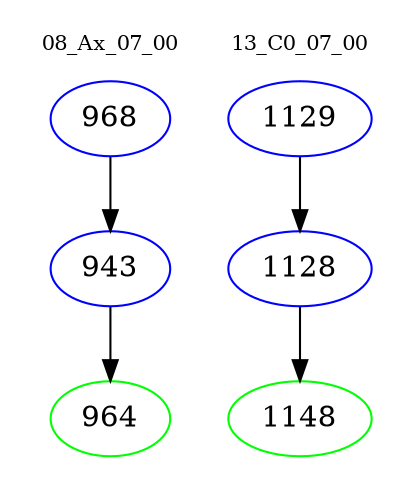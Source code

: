 digraph{
subgraph cluster_0 {
color = white
label = "08_Ax_07_00";
fontsize=10;
T0_968 [label="968", color="blue"]
T0_968 -> T0_943 [color="black"]
T0_943 [label="943", color="blue"]
T0_943 -> T0_964 [color="black"]
T0_964 [label="964", color="green"]
}
subgraph cluster_1 {
color = white
label = "13_C0_07_00";
fontsize=10;
T1_1129 [label="1129", color="blue"]
T1_1129 -> T1_1128 [color="black"]
T1_1128 [label="1128", color="blue"]
T1_1128 -> T1_1148 [color="black"]
T1_1148 [label="1148", color="green"]
}
}
